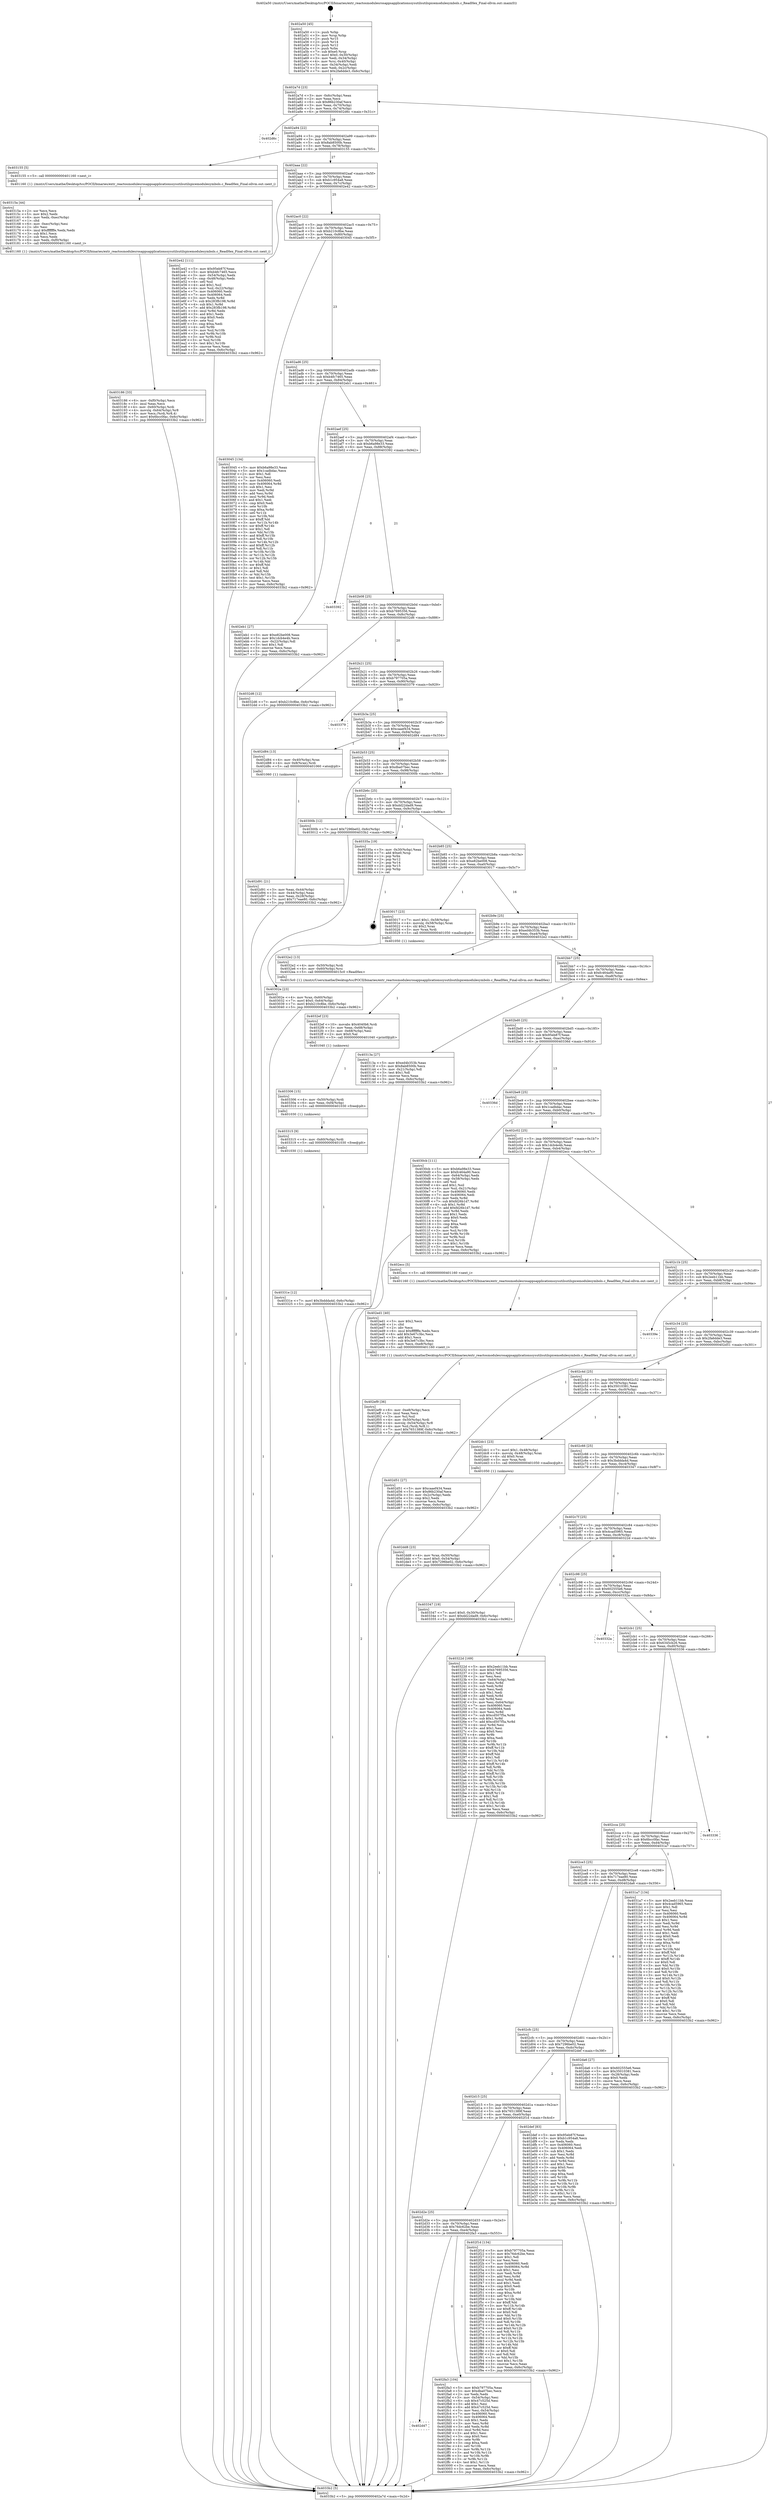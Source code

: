 digraph "0x402a50" {
  label = "0x402a50 (/mnt/c/Users/mathe/Desktop/tcc/POCII/binaries/extr_reactosmodulesrosappsapplicationssysutilsutilspicemodulesymbols.c_ReadHex_Final-ollvm.out::main(0))"
  labelloc = "t"
  node[shape=record]

  Entry [label="",width=0.3,height=0.3,shape=circle,fillcolor=black,style=filled]
  "0x402a7d" [label="{
     0x402a7d [23]\l
     | [instrs]\l
     &nbsp;&nbsp;0x402a7d \<+3\>: mov -0x6c(%rbp),%eax\l
     &nbsp;&nbsp;0x402a80 \<+2\>: mov %eax,%ecx\l
     &nbsp;&nbsp;0x402a82 \<+6\>: sub $0x86b230af,%ecx\l
     &nbsp;&nbsp;0x402a88 \<+3\>: mov %eax,-0x70(%rbp)\l
     &nbsp;&nbsp;0x402a8b \<+3\>: mov %ecx,-0x74(%rbp)\l
     &nbsp;&nbsp;0x402a8e \<+6\>: je 0000000000402d6c \<main+0x31c\>\l
  }"]
  "0x402d6c" [label="{
     0x402d6c\l
  }", style=dashed]
  "0x402a94" [label="{
     0x402a94 [22]\l
     | [instrs]\l
     &nbsp;&nbsp;0x402a94 \<+5\>: jmp 0000000000402a99 \<main+0x49\>\l
     &nbsp;&nbsp;0x402a99 \<+3\>: mov -0x70(%rbp),%eax\l
     &nbsp;&nbsp;0x402a9c \<+5\>: sub $0x8ab8500b,%eax\l
     &nbsp;&nbsp;0x402aa1 \<+3\>: mov %eax,-0x78(%rbp)\l
     &nbsp;&nbsp;0x402aa4 \<+6\>: je 0000000000403155 \<main+0x705\>\l
  }"]
  Exit [label="",width=0.3,height=0.3,shape=circle,fillcolor=black,style=filled,peripheries=2]
  "0x403155" [label="{
     0x403155 [5]\l
     | [instrs]\l
     &nbsp;&nbsp;0x403155 \<+5\>: call 0000000000401160 \<next_i\>\l
     | [calls]\l
     &nbsp;&nbsp;0x401160 \{1\} (/mnt/c/Users/mathe/Desktop/tcc/POCII/binaries/extr_reactosmodulesrosappsapplicationssysutilsutilspicemodulesymbols.c_ReadHex_Final-ollvm.out::next_i)\l
  }"]
  "0x402aaa" [label="{
     0x402aaa [22]\l
     | [instrs]\l
     &nbsp;&nbsp;0x402aaa \<+5\>: jmp 0000000000402aaf \<main+0x5f\>\l
     &nbsp;&nbsp;0x402aaf \<+3\>: mov -0x70(%rbp),%eax\l
     &nbsp;&nbsp;0x402ab2 \<+5\>: sub $0xb1c954a8,%eax\l
     &nbsp;&nbsp;0x402ab7 \<+3\>: mov %eax,-0x7c(%rbp)\l
     &nbsp;&nbsp;0x402aba \<+6\>: je 0000000000402e42 \<main+0x3f2\>\l
  }"]
  "0x40331e" [label="{
     0x40331e [12]\l
     | [instrs]\l
     &nbsp;&nbsp;0x40331e \<+7\>: movl $0x3bddda4d,-0x6c(%rbp)\l
     &nbsp;&nbsp;0x403325 \<+5\>: jmp 00000000004033b2 \<main+0x962\>\l
  }"]
  "0x402e42" [label="{
     0x402e42 [111]\l
     | [instrs]\l
     &nbsp;&nbsp;0x402e42 \<+5\>: mov $0x95eb87f,%eax\l
     &nbsp;&nbsp;0x402e47 \<+5\>: mov $0xb4fc7465,%ecx\l
     &nbsp;&nbsp;0x402e4c \<+3\>: mov -0x54(%rbp),%edx\l
     &nbsp;&nbsp;0x402e4f \<+3\>: cmp -0x48(%rbp),%edx\l
     &nbsp;&nbsp;0x402e52 \<+4\>: setl %sil\l
     &nbsp;&nbsp;0x402e56 \<+4\>: and $0x1,%sil\l
     &nbsp;&nbsp;0x402e5a \<+4\>: mov %sil,-0x22(%rbp)\l
     &nbsp;&nbsp;0x402e5e \<+7\>: mov 0x406060,%edx\l
     &nbsp;&nbsp;0x402e65 \<+7\>: mov 0x406064,%edi\l
     &nbsp;&nbsp;0x402e6c \<+3\>: mov %edx,%r8d\l
     &nbsp;&nbsp;0x402e6f \<+7\>: sub $0x283fb198,%r8d\l
     &nbsp;&nbsp;0x402e76 \<+4\>: sub $0x1,%r8d\l
     &nbsp;&nbsp;0x402e7a \<+7\>: add $0x283fb198,%r8d\l
     &nbsp;&nbsp;0x402e81 \<+4\>: imul %r8d,%edx\l
     &nbsp;&nbsp;0x402e85 \<+3\>: and $0x1,%edx\l
     &nbsp;&nbsp;0x402e88 \<+3\>: cmp $0x0,%edx\l
     &nbsp;&nbsp;0x402e8b \<+4\>: sete %sil\l
     &nbsp;&nbsp;0x402e8f \<+3\>: cmp $0xa,%edi\l
     &nbsp;&nbsp;0x402e92 \<+4\>: setl %r9b\l
     &nbsp;&nbsp;0x402e96 \<+3\>: mov %sil,%r10b\l
     &nbsp;&nbsp;0x402e99 \<+3\>: and %r9b,%r10b\l
     &nbsp;&nbsp;0x402e9c \<+3\>: xor %r9b,%sil\l
     &nbsp;&nbsp;0x402e9f \<+3\>: or %sil,%r10b\l
     &nbsp;&nbsp;0x402ea2 \<+4\>: test $0x1,%r10b\l
     &nbsp;&nbsp;0x402ea6 \<+3\>: cmovne %ecx,%eax\l
     &nbsp;&nbsp;0x402ea9 \<+3\>: mov %eax,-0x6c(%rbp)\l
     &nbsp;&nbsp;0x402eac \<+5\>: jmp 00000000004033b2 \<main+0x962\>\l
  }"]
  "0x402ac0" [label="{
     0x402ac0 [22]\l
     | [instrs]\l
     &nbsp;&nbsp;0x402ac0 \<+5\>: jmp 0000000000402ac5 \<main+0x75\>\l
     &nbsp;&nbsp;0x402ac5 \<+3\>: mov -0x70(%rbp),%eax\l
     &nbsp;&nbsp;0x402ac8 \<+5\>: sub $0xb210c8be,%eax\l
     &nbsp;&nbsp;0x402acd \<+3\>: mov %eax,-0x80(%rbp)\l
     &nbsp;&nbsp;0x402ad0 \<+6\>: je 0000000000403045 \<main+0x5f5\>\l
  }"]
  "0x403315" [label="{
     0x403315 [9]\l
     | [instrs]\l
     &nbsp;&nbsp;0x403315 \<+4\>: mov -0x60(%rbp),%rdi\l
     &nbsp;&nbsp;0x403319 \<+5\>: call 0000000000401030 \<free@plt\>\l
     | [calls]\l
     &nbsp;&nbsp;0x401030 \{1\} (unknown)\l
  }"]
  "0x403045" [label="{
     0x403045 [134]\l
     | [instrs]\l
     &nbsp;&nbsp;0x403045 \<+5\>: mov $0xb6a98e33,%eax\l
     &nbsp;&nbsp;0x40304a \<+5\>: mov $0x1cadbdac,%ecx\l
     &nbsp;&nbsp;0x40304f \<+2\>: mov $0x1,%dl\l
     &nbsp;&nbsp;0x403051 \<+2\>: xor %esi,%esi\l
     &nbsp;&nbsp;0x403053 \<+7\>: mov 0x406060,%edi\l
     &nbsp;&nbsp;0x40305a \<+8\>: mov 0x406064,%r8d\l
     &nbsp;&nbsp;0x403062 \<+3\>: sub $0x1,%esi\l
     &nbsp;&nbsp;0x403065 \<+3\>: mov %edi,%r9d\l
     &nbsp;&nbsp;0x403068 \<+3\>: add %esi,%r9d\l
     &nbsp;&nbsp;0x40306b \<+4\>: imul %r9d,%edi\l
     &nbsp;&nbsp;0x40306f \<+3\>: and $0x1,%edi\l
     &nbsp;&nbsp;0x403072 \<+3\>: cmp $0x0,%edi\l
     &nbsp;&nbsp;0x403075 \<+4\>: sete %r10b\l
     &nbsp;&nbsp;0x403079 \<+4\>: cmp $0xa,%r8d\l
     &nbsp;&nbsp;0x40307d \<+4\>: setl %r11b\l
     &nbsp;&nbsp;0x403081 \<+3\>: mov %r10b,%bl\l
     &nbsp;&nbsp;0x403084 \<+3\>: xor $0xff,%bl\l
     &nbsp;&nbsp;0x403087 \<+3\>: mov %r11b,%r14b\l
     &nbsp;&nbsp;0x40308a \<+4\>: xor $0xff,%r14b\l
     &nbsp;&nbsp;0x40308e \<+3\>: xor $0x1,%dl\l
     &nbsp;&nbsp;0x403091 \<+3\>: mov %bl,%r15b\l
     &nbsp;&nbsp;0x403094 \<+4\>: and $0xff,%r15b\l
     &nbsp;&nbsp;0x403098 \<+3\>: and %dl,%r10b\l
     &nbsp;&nbsp;0x40309b \<+3\>: mov %r14b,%r12b\l
     &nbsp;&nbsp;0x40309e \<+4\>: and $0xff,%r12b\l
     &nbsp;&nbsp;0x4030a2 \<+3\>: and %dl,%r11b\l
     &nbsp;&nbsp;0x4030a5 \<+3\>: or %r10b,%r15b\l
     &nbsp;&nbsp;0x4030a8 \<+3\>: or %r11b,%r12b\l
     &nbsp;&nbsp;0x4030ab \<+3\>: xor %r12b,%r15b\l
     &nbsp;&nbsp;0x4030ae \<+3\>: or %r14b,%bl\l
     &nbsp;&nbsp;0x4030b1 \<+3\>: xor $0xff,%bl\l
     &nbsp;&nbsp;0x4030b4 \<+3\>: or $0x1,%dl\l
     &nbsp;&nbsp;0x4030b7 \<+2\>: and %dl,%bl\l
     &nbsp;&nbsp;0x4030b9 \<+3\>: or %bl,%r15b\l
     &nbsp;&nbsp;0x4030bc \<+4\>: test $0x1,%r15b\l
     &nbsp;&nbsp;0x4030c0 \<+3\>: cmovne %ecx,%eax\l
     &nbsp;&nbsp;0x4030c3 \<+3\>: mov %eax,-0x6c(%rbp)\l
     &nbsp;&nbsp;0x4030c6 \<+5\>: jmp 00000000004033b2 \<main+0x962\>\l
  }"]
  "0x402ad6" [label="{
     0x402ad6 [25]\l
     | [instrs]\l
     &nbsp;&nbsp;0x402ad6 \<+5\>: jmp 0000000000402adb \<main+0x8b\>\l
     &nbsp;&nbsp;0x402adb \<+3\>: mov -0x70(%rbp),%eax\l
     &nbsp;&nbsp;0x402ade \<+5\>: sub $0xb4fc7465,%eax\l
     &nbsp;&nbsp;0x402ae3 \<+6\>: mov %eax,-0x84(%rbp)\l
     &nbsp;&nbsp;0x402ae9 \<+6\>: je 0000000000402eb1 \<main+0x461\>\l
  }"]
  "0x403306" [label="{
     0x403306 [15]\l
     | [instrs]\l
     &nbsp;&nbsp;0x403306 \<+4\>: mov -0x50(%rbp),%rdi\l
     &nbsp;&nbsp;0x40330a \<+6\>: mov %eax,-0xf4(%rbp)\l
     &nbsp;&nbsp;0x403310 \<+5\>: call 0000000000401030 \<free@plt\>\l
     | [calls]\l
     &nbsp;&nbsp;0x401030 \{1\} (unknown)\l
  }"]
  "0x402eb1" [label="{
     0x402eb1 [27]\l
     | [instrs]\l
     &nbsp;&nbsp;0x402eb1 \<+5\>: mov $0xe82be008,%eax\l
     &nbsp;&nbsp;0x402eb6 \<+5\>: mov $0x1dcb4e4b,%ecx\l
     &nbsp;&nbsp;0x402ebb \<+3\>: mov -0x22(%rbp),%dl\l
     &nbsp;&nbsp;0x402ebe \<+3\>: test $0x1,%dl\l
     &nbsp;&nbsp;0x402ec1 \<+3\>: cmovne %ecx,%eax\l
     &nbsp;&nbsp;0x402ec4 \<+3\>: mov %eax,-0x6c(%rbp)\l
     &nbsp;&nbsp;0x402ec7 \<+5\>: jmp 00000000004033b2 \<main+0x962\>\l
  }"]
  "0x402aef" [label="{
     0x402aef [25]\l
     | [instrs]\l
     &nbsp;&nbsp;0x402aef \<+5\>: jmp 0000000000402af4 \<main+0xa4\>\l
     &nbsp;&nbsp;0x402af4 \<+3\>: mov -0x70(%rbp),%eax\l
     &nbsp;&nbsp;0x402af7 \<+5\>: sub $0xb6a98e33,%eax\l
     &nbsp;&nbsp;0x402afc \<+6\>: mov %eax,-0x88(%rbp)\l
     &nbsp;&nbsp;0x402b02 \<+6\>: je 0000000000403392 \<main+0x942\>\l
  }"]
  "0x4032ef" [label="{
     0x4032ef [23]\l
     | [instrs]\l
     &nbsp;&nbsp;0x4032ef \<+10\>: movabs $0x4040b6,%rdi\l
     &nbsp;&nbsp;0x4032f9 \<+3\>: mov %eax,-0x68(%rbp)\l
     &nbsp;&nbsp;0x4032fc \<+3\>: mov -0x68(%rbp),%esi\l
     &nbsp;&nbsp;0x4032ff \<+2\>: mov $0x0,%al\l
     &nbsp;&nbsp;0x403301 \<+5\>: call 0000000000401040 \<printf@plt\>\l
     | [calls]\l
     &nbsp;&nbsp;0x401040 \{1\} (unknown)\l
  }"]
  "0x403392" [label="{
     0x403392\l
  }", style=dashed]
  "0x402b08" [label="{
     0x402b08 [25]\l
     | [instrs]\l
     &nbsp;&nbsp;0x402b08 \<+5\>: jmp 0000000000402b0d \<main+0xbd\>\l
     &nbsp;&nbsp;0x402b0d \<+3\>: mov -0x70(%rbp),%eax\l
     &nbsp;&nbsp;0x402b10 \<+5\>: sub $0xb7695356,%eax\l
     &nbsp;&nbsp;0x402b15 \<+6\>: mov %eax,-0x8c(%rbp)\l
     &nbsp;&nbsp;0x402b1b \<+6\>: je 00000000004032d6 \<main+0x886\>\l
  }"]
  "0x403186" [label="{
     0x403186 [33]\l
     | [instrs]\l
     &nbsp;&nbsp;0x403186 \<+6\>: mov -0xf0(%rbp),%ecx\l
     &nbsp;&nbsp;0x40318c \<+3\>: imul %eax,%ecx\l
     &nbsp;&nbsp;0x40318f \<+4\>: mov -0x60(%rbp),%rdi\l
     &nbsp;&nbsp;0x403193 \<+4\>: movslq -0x64(%rbp),%r8\l
     &nbsp;&nbsp;0x403197 \<+4\>: mov %ecx,(%rdi,%r8,4)\l
     &nbsp;&nbsp;0x40319b \<+7\>: movl $0x6bcc0fac,-0x6c(%rbp)\l
     &nbsp;&nbsp;0x4031a2 \<+5\>: jmp 00000000004033b2 \<main+0x962\>\l
  }"]
  "0x4032d6" [label="{
     0x4032d6 [12]\l
     | [instrs]\l
     &nbsp;&nbsp;0x4032d6 \<+7\>: movl $0xb210c8be,-0x6c(%rbp)\l
     &nbsp;&nbsp;0x4032dd \<+5\>: jmp 00000000004033b2 \<main+0x962\>\l
  }"]
  "0x402b21" [label="{
     0x402b21 [25]\l
     | [instrs]\l
     &nbsp;&nbsp;0x402b21 \<+5\>: jmp 0000000000402b26 \<main+0xd6\>\l
     &nbsp;&nbsp;0x402b26 \<+3\>: mov -0x70(%rbp),%eax\l
     &nbsp;&nbsp;0x402b29 \<+5\>: sub $0xb797705a,%eax\l
     &nbsp;&nbsp;0x402b2e \<+6\>: mov %eax,-0x90(%rbp)\l
     &nbsp;&nbsp;0x402b34 \<+6\>: je 0000000000403379 \<main+0x929\>\l
  }"]
  "0x40315a" [label="{
     0x40315a [44]\l
     | [instrs]\l
     &nbsp;&nbsp;0x40315a \<+2\>: xor %ecx,%ecx\l
     &nbsp;&nbsp;0x40315c \<+5\>: mov $0x2,%edx\l
     &nbsp;&nbsp;0x403161 \<+6\>: mov %edx,-0xec(%rbp)\l
     &nbsp;&nbsp;0x403167 \<+1\>: cltd\l
     &nbsp;&nbsp;0x403168 \<+6\>: mov -0xec(%rbp),%esi\l
     &nbsp;&nbsp;0x40316e \<+2\>: idiv %esi\l
     &nbsp;&nbsp;0x403170 \<+6\>: imul $0xfffffffe,%edx,%edx\l
     &nbsp;&nbsp;0x403176 \<+3\>: sub $0x1,%ecx\l
     &nbsp;&nbsp;0x403179 \<+2\>: sub %ecx,%edx\l
     &nbsp;&nbsp;0x40317b \<+6\>: mov %edx,-0xf0(%rbp)\l
     &nbsp;&nbsp;0x403181 \<+5\>: call 0000000000401160 \<next_i\>\l
     | [calls]\l
     &nbsp;&nbsp;0x401160 \{1\} (/mnt/c/Users/mathe/Desktop/tcc/POCII/binaries/extr_reactosmodulesrosappsapplicationssysutilsutilspicemodulesymbols.c_ReadHex_Final-ollvm.out::next_i)\l
  }"]
  "0x403379" [label="{
     0x403379\l
  }", style=dashed]
  "0x402b3a" [label="{
     0x402b3a [25]\l
     | [instrs]\l
     &nbsp;&nbsp;0x402b3a \<+5\>: jmp 0000000000402b3f \<main+0xef\>\l
     &nbsp;&nbsp;0x402b3f \<+3\>: mov -0x70(%rbp),%eax\l
     &nbsp;&nbsp;0x402b42 \<+5\>: sub $0xcaaef434,%eax\l
     &nbsp;&nbsp;0x402b47 \<+6\>: mov %eax,-0x94(%rbp)\l
     &nbsp;&nbsp;0x402b4d \<+6\>: je 0000000000402d84 \<main+0x334\>\l
  }"]
  "0x40302e" [label="{
     0x40302e [23]\l
     | [instrs]\l
     &nbsp;&nbsp;0x40302e \<+4\>: mov %rax,-0x60(%rbp)\l
     &nbsp;&nbsp;0x403032 \<+7\>: movl $0x0,-0x64(%rbp)\l
     &nbsp;&nbsp;0x403039 \<+7\>: movl $0xb210c8be,-0x6c(%rbp)\l
     &nbsp;&nbsp;0x403040 \<+5\>: jmp 00000000004033b2 \<main+0x962\>\l
  }"]
  "0x402d84" [label="{
     0x402d84 [13]\l
     | [instrs]\l
     &nbsp;&nbsp;0x402d84 \<+4\>: mov -0x40(%rbp),%rax\l
     &nbsp;&nbsp;0x402d88 \<+4\>: mov 0x8(%rax),%rdi\l
     &nbsp;&nbsp;0x402d8c \<+5\>: call 0000000000401060 \<atoi@plt\>\l
     | [calls]\l
     &nbsp;&nbsp;0x401060 \{1\} (unknown)\l
  }"]
  "0x402b53" [label="{
     0x402b53 [25]\l
     | [instrs]\l
     &nbsp;&nbsp;0x402b53 \<+5\>: jmp 0000000000402b58 \<main+0x108\>\l
     &nbsp;&nbsp;0x402b58 \<+3\>: mov -0x70(%rbp),%eax\l
     &nbsp;&nbsp;0x402b5b \<+5\>: sub $0xdba07bec,%eax\l
     &nbsp;&nbsp;0x402b60 \<+6\>: mov %eax,-0x98(%rbp)\l
     &nbsp;&nbsp;0x402b66 \<+6\>: je 000000000040300b \<main+0x5bb\>\l
  }"]
  "0x402d47" [label="{
     0x402d47\l
  }", style=dashed]
  "0x40300b" [label="{
     0x40300b [12]\l
     | [instrs]\l
     &nbsp;&nbsp;0x40300b \<+7\>: movl $0x7296be02,-0x6c(%rbp)\l
     &nbsp;&nbsp;0x403012 \<+5\>: jmp 00000000004033b2 \<main+0x962\>\l
  }"]
  "0x402b6c" [label="{
     0x402b6c [25]\l
     | [instrs]\l
     &nbsp;&nbsp;0x402b6c \<+5\>: jmp 0000000000402b71 \<main+0x121\>\l
     &nbsp;&nbsp;0x402b71 \<+3\>: mov -0x70(%rbp),%eax\l
     &nbsp;&nbsp;0x402b74 \<+5\>: sub $0xdd22dad9,%eax\l
     &nbsp;&nbsp;0x402b79 \<+6\>: mov %eax,-0x9c(%rbp)\l
     &nbsp;&nbsp;0x402b7f \<+6\>: je 000000000040335a \<main+0x90a\>\l
  }"]
  "0x402fa3" [label="{
     0x402fa3 [104]\l
     | [instrs]\l
     &nbsp;&nbsp;0x402fa3 \<+5\>: mov $0xb797705a,%eax\l
     &nbsp;&nbsp;0x402fa8 \<+5\>: mov $0xdba07bec,%ecx\l
     &nbsp;&nbsp;0x402fad \<+2\>: xor %edx,%edx\l
     &nbsp;&nbsp;0x402faf \<+3\>: mov -0x54(%rbp),%esi\l
     &nbsp;&nbsp;0x402fb2 \<+6\>: sub $0x47c525d,%esi\l
     &nbsp;&nbsp;0x402fb8 \<+3\>: add $0x1,%esi\l
     &nbsp;&nbsp;0x402fbb \<+6\>: add $0x47c525d,%esi\l
     &nbsp;&nbsp;0x402fc1 \<+3\>: mov %esi,-0x54(%rbp)\l
     &nbsp;&nbsp;0x402fc4 \<+7\>: mov 0x406060,%esi\l
     &nbsp;&nbsp;0x402fcb \<+7\>: mov 0x406064,%edi\l
     &nbsp;&nbsp;0x402fd2 \<+3\>: sub $0x1,%edx\l
     &nbsp;&nbsp;0x402fd5 \<+3\>: mov %esi,%r8d\l
     &nbsp;&nbsp;0x402fd8 \<+3\>: add %edx,%r8d\l
     &nbsp;&nbsp;0x402fdb \<+4\>: imul %r8d,%esi\l
     &nbsp;&nbsp;0x402fdf \<+3\>: and $0x1,%esi\l
     &nbsp;&nbsp;0x402fe2 \<+3\>: cmp $0x0,%esi\l
     &nbsp;&nbsp;0x402fe5 \<+4\>: sete %r9b\l
     &nbsp;&nbsp;0x402fe9 \<+3\>: cmp $0xa,%edi\l
     &nbsp;&nbsp;0x402fec \<+4\>: setl %r10b\l
     &nbsp;&nbsp;0x402ff0 \<+3\>: mov %r9b,%r11b\l
     &nbsp;&nbsp;0x402ff3 \<+3\>: and %r10b,%r11b\l
     &nbsp;&nbsp;0x402ff6 \<+3\>: xor %r10b,%r9b\l
     &nbsp;&nbsp;0x402ff9 \<+3\>: or %r9b,%r11b\l
     &nbsp;&nbsp;0x402ffc \<+4\>: test $0x1,%r11b\l
     &nbsp;&nbsp;0x403000 \<+3\>: cmovne %ecx,%eax\l
     &nbsp;&nbsp;0x403003 \<+3\>: mov %eax,-0x6c(%rbp)\l
     &nbsp;&nbsp;0x403006 \<+5\>: jmp 00000000004033b2 \<main+0x962\>\l
  }"]
  "0x40335a" [label="{
     0x40335a [19]\l
     | [instrs]\l
     &nbsp;&nbsp;0x40335a \<+3\>: mov -0x30(%rbp),%eax\l
     &nbsp;&nbsp;0x40335d \<+7\>: add $0xe0,%rsp\l
     &nbsp;&nbsp;0x403364 \<+1\>: pop %rbx\l
     &nbsp;&nbsp;0x403365 \<+2\>: pop %r12\l
     &nbsp;&nbsp;0x403367 \<+2\>: pop %r14\l
     &nbsp;&nbsp;0x403369 \<+2\>: pop %r15\l
     &nbsp;&nbsp;0x40336b \<+1\>: pop %rbp\l
     &nbsp;&nbsp;0x40336c \<+1\>: ret\l
  }"]
  "0x402b85" [label="{
     0x402b85 [25]\l
     | [instrs]\l
     &nbsp;&nbsp;0x402b85 \<+5\>: jmp 0000000000402b8a \<main+0x13a\>\l
     &nbsp;&nbsp;0x402b8a \<+3\>: mov -0x70(%rbp),%eax\l
     &nbsp;&nbsp;0x402b8d \<+5\>: sub $0xe82be008,%eax\l
     &nbsp;&nbsp;0x402b92 \<+6\>: mov %eax,-0xa0(%rbp)\l
     &nbsp;&nbsp;0x402b98 \<+6\>: je 0000000000403017 \<main+0x5c7\>\l
  }"]
  "0x402d2e" [label="{
     0x402d2e [25]\l
     | [instrs]\l
     &nbsp;&nbsp;0x402d2e \<+5\>: jmp 0000000000402d33 \<main+0x2e3\>\l
     &nbsp;&nbsp;0x402d33 \<+3\>: mov -0x70(%rbp),%eax\l
     &nbsp;&nbsp;0x402d36 \<+5\>: sub $0x76dc62be,%eax\l
     &nbsp;&nbsp;0x402d3b \<+6\>: mov %eax,-0xe4(%rbp)\l
     &nbsp;&nbsp;0x402d41 \<+6\>: je 0000000000402fa3 \<main+0x553\>\l
  }"]
  "0x403017" [label="{
     0x403017 [23]\l
     | [instrs]\l
     &nbsp;&nbsp;0x403017 \<+7\>: movl $0x1,-0x58(%rbp)\l
     &nbsp;&nbsp;0x40301e \<+4\>: movslq -0x58(%rbp),%rax\l
     &nbsp;&nbsp;0x403022 \<+4\>: shl $0x2,%rax\l
     &nbsp;&nbsp;0x403026 \<+3\>: mov %rax,%rdi\l
     &nbsp;&nbsp;0x403029 \<+5\>: call 0000000000401050 \<malloc@plt\>\l
     | [calls]\l
     &nbsp;&nbsp;0x401050 \{1\} (unknown)\l
  }"]
  "0x402b9e" [label="{
     0x402b9e [25]\l
     | [instrs]\l
     &nbsp;&nbsp;0x402b9e \<+5\>: jmp 0000000000402ba3 \<main+0x153\>\l
     &nbsp;&nbsp;0x402ba3 \<+3\>: mov -0x70(%rbp),%eax\l
     &nbsp;&nbsp;0x402ba6 \<+5\>: sub $0xed4b353b,%eax\l
     &nbsp;&nbsp;0x402bab \<+6\>: mov %eax,-0xa4(%rbp)\l
     &nbsp;&nbsp;0x402bb1 \<+6\>: je 00000000004032e2 \<main+0x892\>\l
  }"]
  "0x402f1d" [label="{
     0x402f1d [134]\l
     | [instrs]\l
     &nbsp;&nbsp;0x402f1d \<+5\>: mov $0xb797705a,%eax\l
     &nbsp;&nbsp;0x402f22 \<+5\>: mov $0x76dc62be,%ecx\l
     &nbsp;&nbsp;0x402f27 \<+2\>: mov $0x1,%dl\l
     &nbsp;&nbsp;0x402f29 \<+2\>: xor %esi,%esi\l
     &nbsp;&nbsp;0x402f2b \<+7\>: mov 0x406060,%edi\l
     &nbsp;&nbsp;0x402f32 \<+8\>: mov 0x406064,%r8d\l
     &nbsp;&nbsp;0x402f3a \<+3\>: sub $0x1,%esi\l
     &nbsp;&nbsp;0x402f3d \<+3\>: mov %edi,%r9d\l
     &nbsp;&nbsp;0x402f40 \<+3\>: add %esi,%r9d\l
     &nbsp;&nbsp;0x402f43 \<+4\>: imul %r9d,%edi\l
     &nbsp;&nbsp;0x402f47 \<+3\>: and $0x1,%edi\l
     &nbsp;&nbsp;0x402f4a \<+3\>: cmp $0x0,%edi\l
     &nbsp;&nbsp;0x402f4d \<+4\>: sete %r10b\l
     &nbsp;&nbsp;0x402f51 \<+4\>: cmp $0xa,%r8d\l
     &nbsp;&nbsp;0x402f55 \<+4\>: setl %r11b\l
     &nbsp;&nbsp;0x402f59 \<+3\>: mov %r10b,%bl\l
     &nbsp;&nbsp;0x402f5c \<+3\>: xor $0xff,%bl\l
     &nbsp;&nbsp;0x402f5f \<+3\>: mov %r11b,%r14b\l
     &nbsp;&nbsp;0x402f62 \<+4\>: xor $0xff,%r14b\l
     &nbsp;&nbsp;0x402f66 \<+3\>: xor $0x0,%dl\l
     &nbsp;&nbsp;0x402f69 \<+3\>: mov %bl,%r15b\l
     &nbsp;&nbsp;0x402f6c \<+4\>: and $0x0,%r15b\l
     &nbsp;&nbsp;0x402f70 \<+3\>: and %dl,%r10b\l
     &nbsp;&nbsp;0x402f73 \<+3\>: mov %r14b,%r12b\l
     &nbsp;&nbsp;0x402f76 \<+4\>: and $0x0,%r12b\l
     &nbsp;&nbsp;0x402f7a \<+3\>: and %dl,%r11b\l
     &nbsp;&nbsp;0x402f7d \<+3\>: or %r10b,%r15b\l
     &nbsp;&nbsp;0x402f80 \<+3\>: or %r11b,%r12b\l
     &nbsp;&nbsp;0x402f83 \<+3\>: xor %r12b,%r15b\l
     &nbsp;&nbsp;0x402f86 \<+3\>: or %r14b,%bl\l
     &nbsp;&nbsp;0x402f89 \<+3\>: xor $0xff,%bl\l
     &nbsp;&nbsp;0x402f8c \<+3\>: or $0x0,%dl\l
     &nbsp;&nbsp;0x402f8f \<+2\>: and %dl,%bl\l
     &nbsp;&nbsp;0x402f91 \<+3\>: or %bl,%r15b\l
     &nbsp;&nbsp;0x402f94 \<+4\>: test $0x1,%r15b\l
     &nbsp;&nbsp;0x402f98 \<+3\>: cmovne %ecx,%eax\l
     &nbsp;&nbsp;0x402f9b \<+3\>: mov %eax,-0x6c(%rbp)\l
     &nbsp;&nbsp;0x402f9e \<+5\>: jmp 00000000004033b2 \<main+0x962\>\l
  }"]
  "0x4032e2" [label="{
     0x4032e2 [13]\l
     | [instrs]\l
     &nbsp;&nbsp;0x4032e2 \<+4\>: mov -0x50(%rbp),%rdi\l
     &nbsp;&nbsp;0x4032e6 \<+4\>: mov -0x60(%rbp),%rsi\l
     &nbsp;&nbsp;0x4032ea \<+5\>: call 00000000004015c0 \<ReadHex\>\l
     | [calls]\l
     &nbsp;&nbsp;0x4015c0 \{1\} (/mnt/c/Users/mathe/Desktop/tcc/POCII/binaries/extr_reactosmodulesrosappsapplicationssysutilsutilspicemodulesymbols.c_ReadHex_Final-ollvm.out::ReadHex)\l
  }"]
  "0x402bb7" [label="{
     0x402bb7 [25]\l
     | [instrs]\l
     &nbsp;&nbsp;0x402bb7 \<+5\>: jmp 0000000000402bbc \<main+0x16c\>\l
     &nbsp;&nbsp;0x402bbc \<+3\>: mov -0x70(%rbp),%eax\l
     &nbsp;&nbsp;0x402bbf \<+5\>: sub $0xfc464a90,%eax\l
     &nbsp;&nbsp;0x402bc4 \<+6\>: mov %eax,-0xa8(%rbp)\l
     &nbsp;&nbsp;0x402bca \<+6\>: je 000000000040313a \<main+0x6ea\>\l
  }"]
  "0x402ef9" [label="{
     0x402ef9 [36]\l
     | [instrs]\l
     &nbsp;&nbsp;0x402ef9 \<+6\>: mov -0xe8(%rbp),%ecx\l
     &nbsp;&nbsp;0x402eff \<+3\>: imul %eax,%ecx\l
     &nbsp;&nbsp;0x402f02 \<+3\>: mov %cl,%sil\l
     &nbsp;&nbsp;0x402f05 \<+4\>: mov -0x50(%rbp),%rdi\l
     &nbsp;&nbsp;0x402f09 \<+4\>: movslq -0x54(%rbp),%r8\l
     &nbsp;&nbsp;0x402f0d \<+4\>: mov %sil,(%rdi,%r8,1)\l
     &nbsp;&nbsp;0x402f11 \<+7\>: movl $0x7651389f,-0x6c(%rbp)\l
     &nbsp;&nbsp;0x402f18 \<+5\>: jmp 00000000004033b2 \<main+0x962\>\l
  }"]
  "0x40313a" [label="{
     0x40313a [27]\l
     | [instrs]\l
     &nbsp;&nbsp;0x40313a \<+5\>: mov $0xed4b353b,%eax\l
     &nbsp;&nbsp;0x40313f \<+5\>: mov $0x8ab8500b,%ecx\l
     &nbsp;&nbsp;0x403144 \<+3\>: mov -0x21(%rbp),%dl\l
     &nbsp;&nbsp;0x403147 \<+3\>: test $0x1,%dl\l
     &nbsp;&nbsp;0x40314a \<+3\>: cmovne %ecx,%eax\l
     &nbsp;&nbsp;0x40314d \<+3\>: mov %eax,-0x6c(%rbp)\l
     &nbsp;&nbsp;0x403150 \<+5\>: jmp 00000000004033b2 \<main+0x962\>\l
  }"]
  "0x402bd0" [label="{
     0x402bd0 [25]\l
     | [instrs]\l
     &nbsp;&nbsp;0x402bd0 \<+5\>: jmp 0000000000402bd5 \<main+0x185\>\l
     &nbsp;&nbsp;0x402bd5 \<+3\>: mov -0x70(%rbp),%eax\l
     &nbsp;&nbsp;0x402bd8 \<+5\>: sub $0x95eb87f,%eax\l
     &nbsp;&nbsp;0x402bdd \<+6\>: mov %eax,-0xac(%rbp)\l
     &nbsp;&nbsp;0x402be3 \<+6\>: je 000000000040336d \<main+0x91d\>\l
  }"]
  "0x402ed1" [label="{
     0x402ed1 [40]\l
     | [instrs]\l
     &nbsp;&nbsp;0x402ed1 \<+5\>: mov $0x2,%ecx\l
     &nbsp;&nbsp;0x402ed6 \<+1\>: cltd\l
     &nbsp;&nbsp;0x402ed7 \<+2\>: idiv %ecx\l
     &nbsp;&nbsp;0x402ed9 \<+6\>: imul $0xfffffffe,%edx,%ecx\l
     &nbsp;&nbsp;0x402edf \<+6\>: add $0x3e67c3bc,%ecx\l
     &nbsp;&nbsp;0x402ee5 \<+3\>: add $0x1,%ecx\l
     &nbsp;&nbsp;0x402ee8 \<+6\>: sub $0x3e67c3bc,%ecx\l
     &nbsp;&nbsp;0x402eee \<+6\>: mov %ecx,-0xe8(%rbp)\l
     &nbsp;&nbsp;0x402ef4 \<+5\>: call 0000000000401160 \<next_i\>\l
     | [calls]\l
     &nbsp;&nbsp;0x401160 \{1\} (/mnt/c/Users/mathe/Desktop/tcc/POCII/binaries/extr_reactosmodulesrosappsapplicationssysutilsutilspicemodulesymbols.c_ReadHex_Final-ollvm.out::next_i)\l
  }"]
  "0x40336d" [label="{
     0x40336d\l
  }", style=dashed]
  "0x402be9" [label="{
     0x402be9 [25]\l
     | [instrs]\l
     &nbsp;&nbsp;0x402be9 \<+5\>: jmp 0000000000402bee \<main+0x19e\>\l
     &nbsp;&nbsp;0x402bee \<+3\>: mov -0x70(%rbp),%eax\l
     &nbsp;&nbsp;0x402bf1 \<+5\>: sub $0x1cadbdac,%eax\l
     &nbsp;&nbsp;0x402bf6 \<+6\>: mov %eax,-0xb0(%rbp)\l
     &nbsp;&nbsp;0x402bfc \<+6\>: je 00000000004030cb \<main+0x67b\>\l
  }"]
  "0x402d15" [label="{
     0x402d15 [25]\l
     | [instrs]\l
     &nbsp;&nbsp;0x402d15 \<+5\>: jmp 0000000000402d1a \<main+0x2ca\>\l
     &nbsp;&nbsp;0x402d1a \<+3\>: mov -0x70(%rbp),%eax\l
     &nbsp;&nbsp;0x402d1d \<+5\>: sub $0x7651389f,%eax\l
     &nbsp;&nbsp;0x402d22 \<+6\>: mov %eax,-0xe0(%rbp)\l
     &nbsp;&nbsp;0x402d28 \<+6\>: je 0000000000402f1d \<main+0x4cd\>\l
  }"]
  "0x4030cb" [label="{
     0x4030cb [111]\l
     | [instrs]\l
     &nbsp;&nbsp;0x4030cb \<+5\>: mov $0xb6a98e33,%eax\l
     &nbsp;&nbsp;0x4030d0 \<+5\>: mov $0xfc464a90,%ecx\l
     &nbsp;&nbsp;0x4030d5 \<+3\>: mov -0x64(%rbp),%edx\l
     &nbsp;&nbsp;0x4030d8 \<+3\>: cmp -0x58(%rbp),%edx\l
     &nbsp;&nbsp;0x4030db \<+4\>: setl %sil\l
     &nbsp;&nbsp;0x4030df \<+4\>: and $0x1,%sil\l
     &nbsp;&nbsp;0x4030e3 \<+4\>: mov %sil,-0x21(%rbp)\l
     &nbsp;&nbsp;0x4030e7 \<+7\>: mov 0x406060,%edx\l
     &nbsp;&nbsp;0x4030ee \<+7\>: mov 0x406064,%edi\l
     &nbsp;&nbsp;0x4030f5 \<+3\>: mov %edx,%r8d\l
     &nbsp;&nbsp;0x4030f8 \<+7\>: sub $0xfd26b1d7,%r8d\l
     &nbsp;&nbsp;0x4030ff \<+4\>: sub $0x1,%r8d\l
     &nbsp;&nbsp;0x403103 \<+7\>: add $0xfd26b1d7,%r8d\l
     &nbsp;&nbsp;0x40310a \<+4\>: imul %r8d,%edx\l
     &nbsp;&nbsp;0x40310e \<+3\>: and $0x1,%edx\l
     &nbsp;&nbsp;0x403111 \<+3\>: cmp $0x0,%edx\l
     &nbsp;&nbsp;0x403114 \<+4\>: sete %sil\l
     &nbsp;&nbsp;0x403118 \<+3\>: cmp $0xa,%edi\l
     &nbsp;&nbsp;0x40311b \<+4\>: setl %r9b\l
     &nbsp;&nbsp;0x40311f \<+3\>: mov %sil,%r10b\l
     &nbsp;&nbsp;0x403122 \<+3\>: and %r9b,%r10b\l
     &nbsp;&nbsp;0x403125 \<+3\>: xor %r9b,%sil\l
     &nbsp;&nbsp;0x403128 \<+3\>: or %sil,%r10b\l
     &nbsp;&nbsp;0x40312b \<+4\>: test $0x1,%r10b\l
     &nbsp;&nbsp;0x40312f \<+3\>: cmovne %ecx,%eax\l
     &nbsp;&nbsp;0x403132 \<+3\>: mov %eax,-0x6c(%rbp)\l
     &nbsp;&nbsp;0x403135 \<+5\>: jmp 00000000004033b2 \<main+0x962\>\l
  }"]
  "0x402c02" [label="{
     0x402c02 [25]\l
     | [instrs]\l
     &nbsp;&nbsp;0x402c02 \<+5\>: jmp 0000000000402c07 \<main+0x1b7\>\l
     &nbsp;&nbsp;0x402c07 \<+3\>: mov -0x70(%rbp),%eax\l
     &nbsp;&nbsp;0x402c0a \<+5\>: sub $0x1dcb4e4b,%eax\l
     &nbsp;&nbsp;0x402c0f \<+6\>: mov %eax,-0xb4(%rbp)\l
     &nbsp;&nbsp;0x402c15 \<+6\>: je 0000000000402ecc \<main+0x47c\>\l
  }"]
  "0x402def" [label="{
     0x402def [83]\l
     | [instrs]\l
     &nbsp;&nbsp;0x402def \<+5\>: mov $0x95eb87f,%eax\l
     &nbsp;&nbsp;0x402df4 \<+5\>: mov $0xb1c954a8,%ecx\l
     &nbsp;&nbsp;0x402df9 \<+2\>: xor %edx,%edx\l
     &nbsp;&nbsp;0x402dfb \<+7\>: mov 0x406060,%esi\l
     &nbsp;&nbsp;0x402e02 \<+7\>: mov 0x406064,%edi\l
     &nbsp;&nbsp;0x402e09 \<+3\>: sub $0x1,%edx\l
     &nbsp;&nbsp;0x402e0c \<+3\>: mov %esi,%r8d\l
     &nbsp;&nbsp;0x402e0f \<+3\>: add %edx,%r8d\l
     &nbsp;&nbsp;0x402e12 \<+4\>: imul %r8d,%esi\l
     &nbsp;&nbsp;0x402e16 \<+3\>: and $0x1,%esi\l
     &nbsp;&nbsp;0x402e19 \<+3\>: cmp $0x0,%esi\l
     &nbsp;&nbsp;0x402e1c \<+4\>: sete %r9b\l
     &nbsp;&nbsp;0x402e20 \<+3\>: cmp $0xa,%edi\l
     &nbsp;&nbsp;0x402e23 \<+4\>: setl %r10b\l
     &nbsp;&nbsp;0x402e27 \<+3\>: mov %r9b,%r11b\l
     &nbsp;&nbsp;0x402e2a \<+3\>: and %r10b,%r11b\l
     &nbsp;&nbsp;0x402e2d \<+3\>: xor %r10b,%r9b\l
     &nbsp;&nbsp;0x402e30 \<+3\>: or %r9b,%r11b\l
     &nbsp;&nbsp;0x402e33 \<+4\>: test $0x1,%r11b\l
     &nbsp;&nbsp;0x402e37 \<+3\>: cmovne %ecx,%eax\l
     &nbsp;&nbsp;0x402e3a \<+3\>: mov %eax,-0x6c(%rbp)\l
     &nbsp;&nbsp;0x402e3d \<+5\>: jmp 00000000004033b2 \<main+0x962\>\l
  }"]
  "0x402ecc" [label="{
     0x402ecc [5]\l
     | [instrs]\l
     &nbsp;&nbsp;0x402ecc \<+5\>: call 0000000000401160 \<next_i\>\l
     | [calls]\l
     &nbsp;&nbsp;0x401160 \{1\} (/mnt/c/Users/mathe/Desktop/tcc/POCII/binaries/extr_reactosmodulesrosappsapplicationssysutilsutilspicemodulesymbols.c_ReadHex_Final-ollvm.out::next_i)\l
  }"]
  "0x402c1b" [label="{
     0x402c1b [25]\l
     | [instrs]\l
     &nbsp;&nbsp;0x402c1b \<+5\>: jmp 0000000000402c20 \<main+0x1d0\>\l
     &nbsp;&nbsp;0x402c20 \<+3\>: mov -0x70(%rbp),%eax\l
     &nbsp;&nbsp;0x402c23 \<+5\>: sub $0x2eeb11bb,%eax\l
     &nbsp;&nbsp;0x402c28 \<+6\>: mov %eax,-0xb8(%rbp)\l
     &nbsp;&nbsp;0x402c2e \<+6\>: je 000000000040339e \<main+0x94e\>\l
  }"]
  "0x402dd8" [label="{
     0x402dd8 [23]\l
     | [instrs]\l
     &nbsp;&nbsp;0x402dd8 \<+4\>: mov %rax,-0x50(%rbp)\l
     &nbsp;&nbsp;0x402ddc \<+7\>: movl $0x0,-0x54(%rbp)\l
     &nbsp;&nbsp;0x402de3 \<+7\>: movl $0x7296be02,-0x6c(%rbp)\l
     &nbsp;&nbsp;0x402dea \<+5\>: jmp 00000000004033b2 \<main+0x962\>\l
  }"]
  "0x40339e" [label="{
     0x40339e\l
  }", style=dashed]
  "0x402c34" [label="{
     0x402c34 [25]\l
     | [instrs]\l
     &nbsp;&nbsp;0x402c34 \<+5\>: jmp 0000000000402c39 \<main+0x1e9\>\l
     &nbsp;&nbsp;0x402c39 \<+3\>: mov -0x70(%rbp),%eax\l
     &nbsp;&nbsp;0x402c3c \<+5\>: sub $0x2fa6dde3,%eax\l
     &nbsp;&nbsp;0x402c41 \<+6\>: mov %eax,-0xbc(%rbp)\l
     &nbsp;&nbsp;0x402c47 \<+6\>: je 0000000000402d51 \<main+0x301\>\l
  }"]
  "0x402cfc" [label="{
     0x402cfc [25]\l
     | [instrs]\l
     &nbsp;&nbsp;0x402cfc \<+5\>: jmp 0000000000402d01 \<main+0x2b1\>\l
     &nbsp;&nbsp;0x402d01 \<+3\>: mov -0x70(%rbp),%eax\l
     &nbsp;&nbsp;0x402d04 \<+5\>: sub $0x7296be02,%eax\l
     &nbsp;&nbsp;0x402d09 \<+6\>: mov %eax,-0xdc(%rbp)\l
     &nbsp;&nbsp;0x402d0f \<+6\>: je 0000000000402def \<main+0x39f\>\l
  }"]
  "0x402d51" [label="{
     0x402d51 [27]\l
     | [instrs]\l
     &nbsp;&nbsp;0x402d51 \<+5\>: mov $0xcaaef434,%eax\l
     &nbsp;&nbsp;0x402d56 \<+5\>: mov $0x86b230af,%ecx\l
     &nbsp;&nbsp;0x402d5b \<+3\>: mov -0x2c(%rbp),%edx\l
     &nbsp;&nbsp;0x402d5e \<+3\>: cmp $0x2,%edx\l
     &nbsp;&nbsp;0x402d61 \<+3\>: cmovne %ecx,%eax\l
     &nbsp;&nbsp;0x402d64 \<+3\>: mov %eax,-0x6c(%rbp)\l
     &nbsp;&nbsp;0x402d67 \<+5\>: jmp 00000000004033b2 \<main+0x962\>\l
  }"]
  "0x402c4d" [label="{
     0x402c4d [25]\l
     | [instrs]\l
     &nbsp;&nbsp;0x402c4d \<+5\>: jmp 0000000000402c52 \<main+0x202\>\l
     &nbsp;&nbsp;0x402c52 \<+3\>: mov -0x70(%rbp),%eax\l
     &nbsp;&nbsp;0x402c55 \<+5\>: sub $0x35010381,%eax\l
     &nbsp;&nbsp;0x402c5a \<+6\>: mov %eax,-0xc0(%rbp)\l
     &nbsp;&nbsp;0x402c60 \<+6\>: je 0000000000402dc1 \<main+0x371\>\l
  }"]
  "0x4033b2" [label="{
     0x4033b2 [5]\l
     | [instrs]\l
     &nbsp;&nbsp;0x4033b2 \<+5\>: jmp 0000000000402a7d \<main+0x2d\>\l
  }"]
  "0x402a50" [label="{
     0x402a50 [45]\l
     | [instrs]\l
     &nbsp;&nbsp;0x402a50 \<+1\>: push %rbp\l
     &nbsp;&nbsp;0x402a51 \<+3\>: mov %rsp,%rbp\l
     &nbsp;&nbsp;0x402a54 \<+2\>: push %r15\l
     &nbsp;&nbsp;0x402a56 \<+2\>: push %r14\l
     &nbsp;&nbsp;0x402a58 \<+2\>: push %r12\l
     &nbsp;&nbsp;0x402a5a \<+1\>: push %rbx\l
     &nbsp;&nbsp;0x402a5b \<+7\>: sub $0xe0,%rsp\l
     &nbsp;&nbsp;0x402a62 \<+7\>: movl $0x0,-0x30(%rbp)\l
     &nbsp;&nbsp;0x402a69 \<+3\>: mov %edi,-0x34(%rbp)\l
     &nbsp;&nbsp;0x402a6c \<+4\>: mov %rsi,-0x40(%rbp)\l
     &nbsp;&nbsp;0x402a70 \<+3\>: mov -0x34(%rbp),%edi\l
     &nbsp;&nbsp;0x402a73 \<+3\>: mov %edi,-0x2c(%rbp)\l
     &nbsp;&nbsp;0x402a76 \<+7\>: movl $0x2fa6dde3,-0x6c(%rbp)\l
  }"]
  "0x402d91" [label="{
     0x402d91 [21]\l
     | [instrs]\l
     &nbsp;&nbsp;0x402d91 \<+3\>: mov %eax,-0x44(%rbp)\l
     &nbsp;&nbsp;0x402d94 \<+3\>: mov -0x44(%rbp),%eax\l
     &nbsp;&nbsp;0x402d97 \<+3\>: mov %eax,-0x28(%rbp)\l
     &nbsp;&nbsp;0x402d9a \<+7\>: movl $0x717eae80,-0x6c(%rbp)\l
     &nbsp;&nbsp;0x402da1 \<+5\>: jmp 00000000004033b2 \<main+0x962\>\l
  }"]
  "0x402da6" [label="{
     0x402da6 [27]\l
     | [instrs]\l
     &nbsp;&nbsp;0x402da6 \<+5\>: mov $0x602555e6,%eax\l
     &nbsp;&nbsp;0x402dab \<+5\>: mov $0x35010381,%ecx\l
     &nbsp;&nbsp;0x402db0 \<+3\>: mov -0x28(%rbp),%edx\l
     &nbsp;&nbsp;0x402db3 \<+3\>: cmp $0x0,%edx\l
     &nbsp;&nbsp;0x402db6 \<+3\>: cmove %ecx,%eax\l
     &nbsp;&nbsp;0x402db9 \<+3\>: mov %eax,-0x6c(%rbp)\l
     &nbsp;&nbsp;0x402dbc \<+5\>: jmp 00000000004033b2 \<main+0x962\>\l
  }"]
  "0x402dc1" [label="{
     0x402dc1 [23]\l
     | [instrs]\l
     &nbsp;&nbsp;0x402dc1 \<+7\>: movl $0x1,-0x48(%rbp)\l
     &nbsp;&nbsp;0x402dc8 \<+4\>: movslq -0x48(%rbp),%rax\l
     &nbsp;&nbsp;0x402dcc \<+4\>: shl $0x0,%rax\l
     &nbsp;&nbsp;0x402dd0 \<+3\>: mov %rax,%rdi\l
     &nbsp;&nbsp;0x402dd3 \<+5\>: call 0000000000401050 \<malloc@plt\>\l
     | [calls]\l
     &nbsp;&nbsp;0x401050 \{1\} (unknown)\l
  }"]
  "0x402c66" [label="{
     0x402c66 [25]\l
     | [instrs]\l
     &nbsp;&nbsp;0x402c66 \<+5\>: jmp 0000000000402c6b \<main+0x21b\>\l
     &nbsp;&nbsp;0x402c6b \<+3\>: mov -0x70(%rbp),%eax\l
     &nbsp;&nbsp;0x402c6e \<+5\>: sub $0x3bddda4d,%eax\l
     &nbsp;&nbsp;0x402c73 \<+6\>: mov %eax,-0xc4(%rbp)\l
     &nbsp;&nbsp;0x402c79 \<+6\>: je 0000000000403347 \<main+0x8f7\>\l
  }"]
  "0x402ce3" [label="{
     0x402ce3 [25]\l
     | [instrs]\l
     &nbsp;&nbsp;0x402ce3 \<+5\>: jmp 0000000000402ce8 \<main+0x298\>\l
     &nbsp;&nbsp;0x402ce8 \<+3\>: mov -0x70(%rbp),%eax\l
     &nbsp;&nbsp;0x402ceb \<+5\>: sub $0x717eae80,%eax\l
     &nbsp;&nbsp;0x402cf0 \<+6\>: mov %eax,-0xd8(%rbp)\l
     &nbsp;&nbsp;0x402cf6 \<+6\>: je 0000000000402da6 \<main+0x356\>\l
  }"]
  "0x403347" [label="{
     0x403347 [19]\l
     | [instrs]\l
     &nbsp;&nbsp;0x403347 \<+7\>: movl $0x0,-0x30(%rbp)\l
     &nbsp;&nbsp;0x40334e \<+7\>: movl $0xdd22dad9,-0x6c(%rbp)\l
     &nbsp;&nbsp;0x403355 \<+5\>: jmp 00000000004033b2 \<main+0x962\>\l
  }"]
  "0x402c7f" [label="{
     0x402c7f [25]\l
     | [instrs]\l
     &nbsp;&nbsp;0x402c7f \<+5\>: jmp 0000000000402c84 \<main+0x234\>\l
     &nbsp;&nbsp;0x402c84 \<+3\>: mov -0x70(%rbp),%eax\l
     &nbsp;&nbsp;0x402c87 \<+5\>: sub $0x4cad5965,%eax\l
     &nbsp;&nbsp;0x402c8c \<+6\>: mov %eax,-0xc8(%rbp)\l
     &nbsp;&nbsp;0x402c92 \<+6\>: je 000000000040322d \<main+0x7dd\>\l
  }"]
  "0x4031a7" [label="{
     0x4031a7 [134]\l
     | [instrs]\l
     &nbsp;&nbsp;0x4031a7 \<+5\>: mov $0x2eeb11bb,%eax\l
     &nbsp;&nbsp;0x4031ac \<+5\>: mov $0x4cad5965,%ecx\l
     &nbsp;&nbsp;0x4031b1 \<+2\>: mov $0x1,%dl\l
     &nbsp;&nbsp;0x4031b3 \<+2\>: xor %esi,%esi\l
     &nbsp;&nbsp;0x4031b5 \<+7\>: mov 0x406060,%edi\l
     &nbsp;&nbsp;0x4031bc \<+8\>: mov 0x406064,%r8d\l
     &nbsp;&nbsp;0x4031c4 \<+3\>: sub $0x1,%esi\l
     &nbsp;&nbsp;0x4031c7 \<+3\>: mov %edi,%r9d\l
     &nbsp;&nbsp;0x4031ca \<+3\>: add %esi,%r9d\l
     &nbsp;&nbsp;0x4031cd \<+4\>: imul %r9d,%edi\l
     &nbsp;&nbsp;0x4031d1 \<+3\>: and $0x1,%edi\l
     &nbsp;&nbsp;0x4031d4 \<+3\>: cmp $0x0,%edi\l
     &nbsp;&nbsp;0x4031d7 \<+4\>: sete %r10b\l
     &nbsp;&nbsp;0x4031db \<+4\>: cmp $0xa,%r8d\l
     &nbsp;&nbsp;0x4031df \<+4\>: setl %r11b\l
     &nbsp;&nbsp;0x4031e3 \<+3\>: mov %r10b,%bl\l
     &nbsp;&nbsp;0x4031e6 \<+3\>: xor $0xff,%bl\l
     &nbsp;&nbsp;0x4031e9 \<+3\>: mov %r11b,%r14b\l
     &nbsp;&nbsp;0x4031ec \<+4\>: xor $0xff,%r14b\l
     &nbsp;&nbsp;0x4031f0 \<+3\>: xor $0x0,%dl\l
     &nbsp;&nbsp;0x4031f3 \<+3\>: mov %bl,%r15b\l
     &nbsp;&nbsp;0x4031f6 \<+4\>: and $0x0,%r15b\l
     &nbsp;&nbsp;0x4031fa \<+3\>: and %dl,%r10b\l
     &nbsp;&nbsp;0x4031fd \<+3\>: mov %r14b,%r12b\l
     &nbsp;&nbsp;0x403200 \<+4\>: and $0x0,%r12b\l
     &nbsp;&nbsp;0x403204 \<+3\>: and %dl,%r11b\l
     &nbsp;&nbsp;0x403207 \<+3\>: or %r10b,%r15b\l
     &nbsp;&nbsp;0x40320a \<+3\>: or %r11b,%r12b\l
     &nbsp;&nbsp;0x40320d \<+3\>: xor %r12b,%r15b\l
     &nbsp;&nbsp;0x403210 \<+3\>: or %r14b,%bl\l
     &nbsp;&nbsp;0x403213 \<+3\>: xor $0xff,%bl\l
     &nbsp;&nbsp;0x403216 \<+3\>: or $0x0,%dl\l
     &nbsp;&nbsp;0x403219 \<+2\>: and %dl,%bl\l
     &nbsp;&nbsp;0x40321b \<+3\>: or %bl,%r15b\l
     &nbsp;&nbsp;0x40321e \<+4\>: test $0x1,%r15b\l
     &nbsp;&nbsp;0x403222 \<+3\>: cmovne %ecx,%eax\l
     &nbsp;&nbsp;0x403225 \<+3\>: mov %eax,-0x6c(%rbp)\l
     &nbsp;&nbsp;0x403228 \<+5\>: jmp 00000000004033b2 \<main+0x962\>\l
  }"]
  "0x40322d" [label="{
     0x40322d [169]\l
     | [instrs]\l
     &nbsp;&nbsp;0x40322d \<+5\>: mov $0x2eeb11bb,%eax\l
     &nbsp;&nbsp;0x403232 \<+5\>: mov $0xb7695356,%ecx\l
     &nbsp;&nbsp;0x403237 \<+2\>: mov $0x1,%dl\l
     &nbsp;&nbsp;0x403239 \<+2\>: xor %esi,%esi\l
     &nbsp;&nbsp;0x40323b \<+3\>: mov -0x64(%rbp),%edi\l
     &nbsp;&nbsp;0x40323e \<+3\>: mov %esi,%r8d\l
     &nbsp;&nbsp;0x403241 \<+3\>: sub %edi,%r8d\l
     &nbsp;&nbsp;0x403244 \<+2\>: mov %esi,%edi\l
     &nbsp;&nbsp;0x403246 \<+3\>: sub $0x1,%edi\l
     &nbsp;&nbsp;0x403249 \<+3\>: add %edi,%r8d\l
     &nbsp;&nbsp;0x40324c \<+3\>: sub %r8d,%esi\l
     &nbsp;&nbsp;0x40324f \<+3\>: mov %esi,-0x64(%rbp)\l
     &nbsp;&nbsp;0x403252 \<+7\>: mov 0x406060,%esi\l
     &nbsp;&nbsp;0x403259 \<+7\>: mov 0x406064,%edi\l
     &nbsp;&nbsp;0x403260 \<+3\>: mov %esi,%r8d\l
     &nbsp;&nbsp;0x403263 \<+7\>: sub $0xcd507f5a,%r8d\l
     &nbsp;&nbsp;0x40326a \<+4\>: sub $0x1,%r8d\l
     &nbsp;&nbsp;0x40326e \<+7\>: add $0xcd507f5a,%r8d\l
     &nbsp;&nbsp;0x403275 \<+4\>: imul %r8d,%esi\l
     &nbsp;&nbsp;0x403279 \<+3\>: and $0x1,%esi\l
     &nbsp;&nbsp;0x40327c \<+3\>: cmp $0x0,%esi\l
     &nbsp;&nbsp;0x40327f \<+4\>: sete %r9b\l
     &nbsp;&nbsp;0x403283 \<+3\>: cmp $0xa,%edi\l
     &nbsp;&nbsp;0x403286 \<+4\>: setl %r10b\l
     &nbsp;&nbsp;0x40328a \<+3\>: mov %r9b,%r11b\l
     &nbsp;&nbsp;0x40328d \<+4\>: xor $0xff,%r11b\l
     &nbsp;&nbsp;0x403291 \<+3\>: mov %r10b,%bl\l
     &nbsp;&nbsp;0x403294 \<+3\>: xor $0xff,%bl\l
     &nbsp;&nbsp;0x403297 \<+3\>: xor $0x1,%dl\l
     &nbsp;&nbsp;0x40329a \<+3\>: mov %r11b,%r14b\l
     &nbsp;&nbsp;0x40329d \<+4\>: and $0xff,%r14b\l
     &nbsp;&nbsp;0x4032a1 \<+3\>: and %dl,%r9b\l
     &nbsp;&nbsp;0x4032a4 \<+3\>: mov %bl,%r15b\l
     &nbsp;&nbsp;0x4032a7 \<+4\>: and $0xff,%r15b\l
     &nbsp;&nbsp;0x4032ab \<+3\>: and %dl,%r10b\l
     &nbsp;&nbsp;0x4032ae \<+3\>: or %r9b,%r14b\l
     &nbsp;&nbsp;0x4032b1 \<+3\>: or %r10b,%r15b\l
     &nbsp;&nbsp;0x4032b4 \<+3\>: xor %r15b,%r14b\l
     &nbsp;&nbsp;0x4032b7 \<+3\>: or %bl,%r11b\l
     &nbsp;&nbsp;0x4032ba \<+4\>: xor $0xff,%r11b\l
     &nbsp;&nbsp;0x4032be \<+3\>: or $0x1,%dl\l
     &nbsp;&nbsp;0x4032c1 \<+3\>: and %dl,%r11b\l
     &nbsp;&nbsp;0x4032c4 \<+3\>: or %r11b,%r14b\l
     &nbsp;&nbsp;0x4032c7 \<+4\>: test $0x1,%r14b\l
     &nbsp;&nbsp;0x4032cb \<+3\>: cmovne %ecx,%eax\l
     &nbsp;&nbsp;0x4032ce \<+3\>: mov %eax,-0x6c(%rbp)\l
     &nbsp;&nbsp;0x4032d1 \<+5\>: jmp 00000000004033b2 \<main+0x962\>\l
  }"]
  "0x402c98" [label="{
     0x402c98 [25]\l
     | [instrs]\l
     &nbsp;&nbsp;0x402c98 \<+5\>: jmp 0000000000402c9d \<main+0x24d\>\l
     &nbsp;&nbsp;0x402c9d \<+3\>: mov -0x70(%rbp),%eax\l
     &nbsp;&nbsp;0x402ca0 \<+5\>: sub $0x602555e6,%eax\l
     &nbsp;&nbsp;0x402ca5 \<+6\>: mov %eax,-0xcc(%rbp)\l
     &nbsp;&nbsp;0x402cab \<+6\>: je 000000000040332a \<main+0x8da\>\l
  }"]
  "0x402cca" [label="{
     0x402cca [25]\l
     | [instrs]\l
     &nbsp;&nbsp;0x402cca \<+5\>: jmp 0000000000402ccf \<main+0x27f\>\l
     &nbsp;&nbsp;0x402ccf \<+3\>: mov -0x70(%rbp),%eax\l
     &nbsp;&nbsp;0x402cd2 \<+5\>: sub $0x6bcc0fac,%eax\l
     &nbsp;&nbsp;0x402cd7 \<+6\>: mov %eax,-0xd4(%rbp)\l
     &nbsp;&nbsp;0x402cdd \<+6\>: je 00000000004031a7 \<main+0x757\>\l
  }"]
  "0x40332a" [label="{
     0x40332a\l
  }", style=dashed]
  "0x402cb1" [label="{
     0x402cb1 [25]\l
     | [instrs]\l
     &nbsp;&nbsp;0x402cb1 \<+5\>: jmp 0000000000402cb6 \<main+0x266\>\l
     &nbsp;&nbsp;0x402cb6 \<+3\>: mov -0x70(%rbp),%eax\l
     &nbsp;&nbsp;0x402cb9 \<+5\>: sub $0x6345cb26,%eax\l
     &nbsp;&nbsp;0x402cbe \<+6\>: mov %eax,-0xd0(%rbp)\l
     &nbsp;&nbsp;0x402cc4 \<+6\>: je 0000000000403336 \<main+0x8e6\>\l
  }"]
  "0x403336" [label="{
     0x403336\l
  }", style=dashed]
  Entry -> "0x402a50" [label=" 1"]
  "0x402a7d" -> "0x402d6c" [label=" 0"]
  "0x402a7d" -> "0x402a94" [label=" 28"]
  "0x40335a" -> Exit [label=" 1"]
  "0x402a94" -> "0x403155" [label=" 1"]
  "0x402a94" -> "0x402aaa" [label=" 27"]
  "0x403347" -> "0x4033b2" [label=" 1"]
  "0x402aaa" -> "0x402e42" [label=" 2"]
  "0x402aaa" -> "0x402ac0" [label=" 25"]
  "0x40331e" -> "0x4033b2" [label=" 1"]
  "0x402ac0" -> "0x403045" [label=" 2"]
  "0x402ac0" -> "0x402ad6" [label=" 23"]
  "0x403315" -> "0x40331e" [label=" 1"]
  "0x402ad6" -> "0x402eb1" [label=" 2"]
  "0x402ad6" -> "0x402aef" [label=" 21"]
  "0x403306" -> "0x403315" [label=" 1"]
  "0x402aef" -> "0x403392" [label=" 0"]
  "0x402aef" -> "0x402b08" [label=" 21"]
  "0x4032ef" -> "0x403306" [label=" 1"]
  "0x402b08" -> "0x4032d6" [label=" 1"]
  "0x402b08" -> "0x402b21" [label=" 20"]
  "0x4032e2" -> "0x4032ef" [label=" 1"]
  "0x402b21" -> "0x403379" [label=" 0"]
  "0x402b21" -> "0x402b3a" [label=" 20"]
  "0x4032d6" -> "0x4033b2" [label=" 1"]
  "0x402b3a" -> "0x402d84" [label=" 1"]
  "0x402b3a" -> "0x402b53" [label=" 19"]
  "0x40322d" -> "0x4033b2" [label=" 1"]
  "0x402b53" -> "0x40300b" [label=" 1"]
  "0x402b53" -> "0x402b6c" [label=" 18"]
  "0x4031a7" -> "0x4033b2" [label=" 1"]
  "0x402b6c" -> "0x40335a" [label=" 1"]
  "0x402b6c" -> "0x402b85" [label=" 17"]
  "0x403186" -> "0x4033b2" [label=" 1"]
  "0x402b85" -> "0x403017" [label=" 1"]
  "0x402b85" -> "0x402b9e" [label=" 16"]
  "0x403155" -> "0x40315a" [label=" 1"]
  "0x402b9e" -> "0x4032e2" [label=" 1"]
  "0x402b9e" -> "0x402bb7" [label=" 15"]
  "0x40313a" -> "0x4033b2" [label=" 2"]
  "0x402bb7" -> "0x40313a" [label=" 2"]
  "0x402bb7" -> "0x402bd0" [label=" 13"]
  "0x403045" -> "0x4033b2" [label=" 2"]
  "0x402bd0" -> "0x40336d" [label=" 0"]
  "0x402bd0" -> "0x402be9" [label=" 13"]
  "0x40302e" -> "0x4033b2" [label=" 1"]
  "0x402be9" -> "0x4030cb" [label=" 2"]
  "0x402be9" -> "0x402c02" [label=" 11"]
  "0x403017" -> "0x40302e" [label=" 1"]
  "0x402c02" -> "0x402ecc" [label=" 1"]
  "0x402c02" -> "0x402c1b" [label=" 10"]
  "0x40300b" -> "0x4033b2" [label=" 1"]
  "0x402c1b" -> "0x40339e" [label=" 0"]
  "0x402c1b" -> "0x402c34" [label=" 10"]
  "0x402d2e" -> "0x402d47" [label=" 0"]
  "0x402c34" -> "0x402d51" [label=" 1"]
  "0x402c34" -> "0x402c4d" [label=" 9"]
  "0x402d51" -> "0x4033b2" [label=" 1"]
  "0x402a50" -> "0x402a7d" [label=" 1"]
  "0x4033b2" -> "0x402a7d" [label=" 27"]
  "0x402d84" -> "0x402d91" [label=" 1"]
  "0x402d91" -> "0x4033b2" [label=" 1"]
  "0x402d2e" -> "0x402fa3" [label=" 1"]
  "0x402c4d" -> "0x402dc1" [label=" 1"]
  "0x402c4d" -> "0x402c66" [label=" 8"]
  "0x40315a" -> "0x403186" [label=" 1"]
  "0x402c66" -> "0x403347" [label=" 1"]
  "0x402c66" -> "0x402c7f" [label=" 7"]
  "0x402d15" -> "0x402d2e" [label=" 1"]
  "0x402c7f" -> "0x40322d" [label=" 1"]
  "0x402c7f" -> "0x402c98" [label=" 6"]
  "0x402d15" -> "0x402f1d" [label=" 1"]
  "0x402c98" -> "0x40332a" [label=" 0"]
  "0x402c98" -> "0x402cb1" [label=" 6"]
  "0x402ef9" -> "0x4033b2" [label=" 1"]
  "0x402cb1" -> "0x403336" [label=" 0"]
  "0x402cb1" -> "0x402cca" [label=" 6"]
  "0x4030cb" -> "0x4033b2" [label=" 2"]
  "0x402cca" -> "0x4031a7" [label=" 1"]
  "0x402cca" -> "0x402ce3" [label=" 5"]
  "0x402f1d" -> "0x4033b2" [label=" 1"]
  "0x402ce3" -> "0x402da6" [label=" 1"]
  "0x402ce3" -> "0x402cfc" [label=" 4"]
  "0x402da6" -> "0x4033b2" [label=" 1"]
  "0x402dc1" -> "0x402dd8" [label=" 1"]
  "0x402dd8" -> "0x4033b2" [label=" 1"]
  "0x402fa3" -> "0x4033b2" [label=" 1"]
  "0x402cfc" -> "0x402def" [label=" 2"]
  "0x402cfc" -> "0x402d15" [label=" 2"]
  "0x402def" -> "0x4033b2" [label=" 2"]
  "0x402e42" -> "0x4033b2" [label=" 2"]
  "0x402eb1" -> "0x4033b2" [label=" 2"]
  "0x402ecc" -> "0x402ed1" [label=" 1"]
  "0x402ed1" -> "0x402ef9" [label=" 1"]
}
